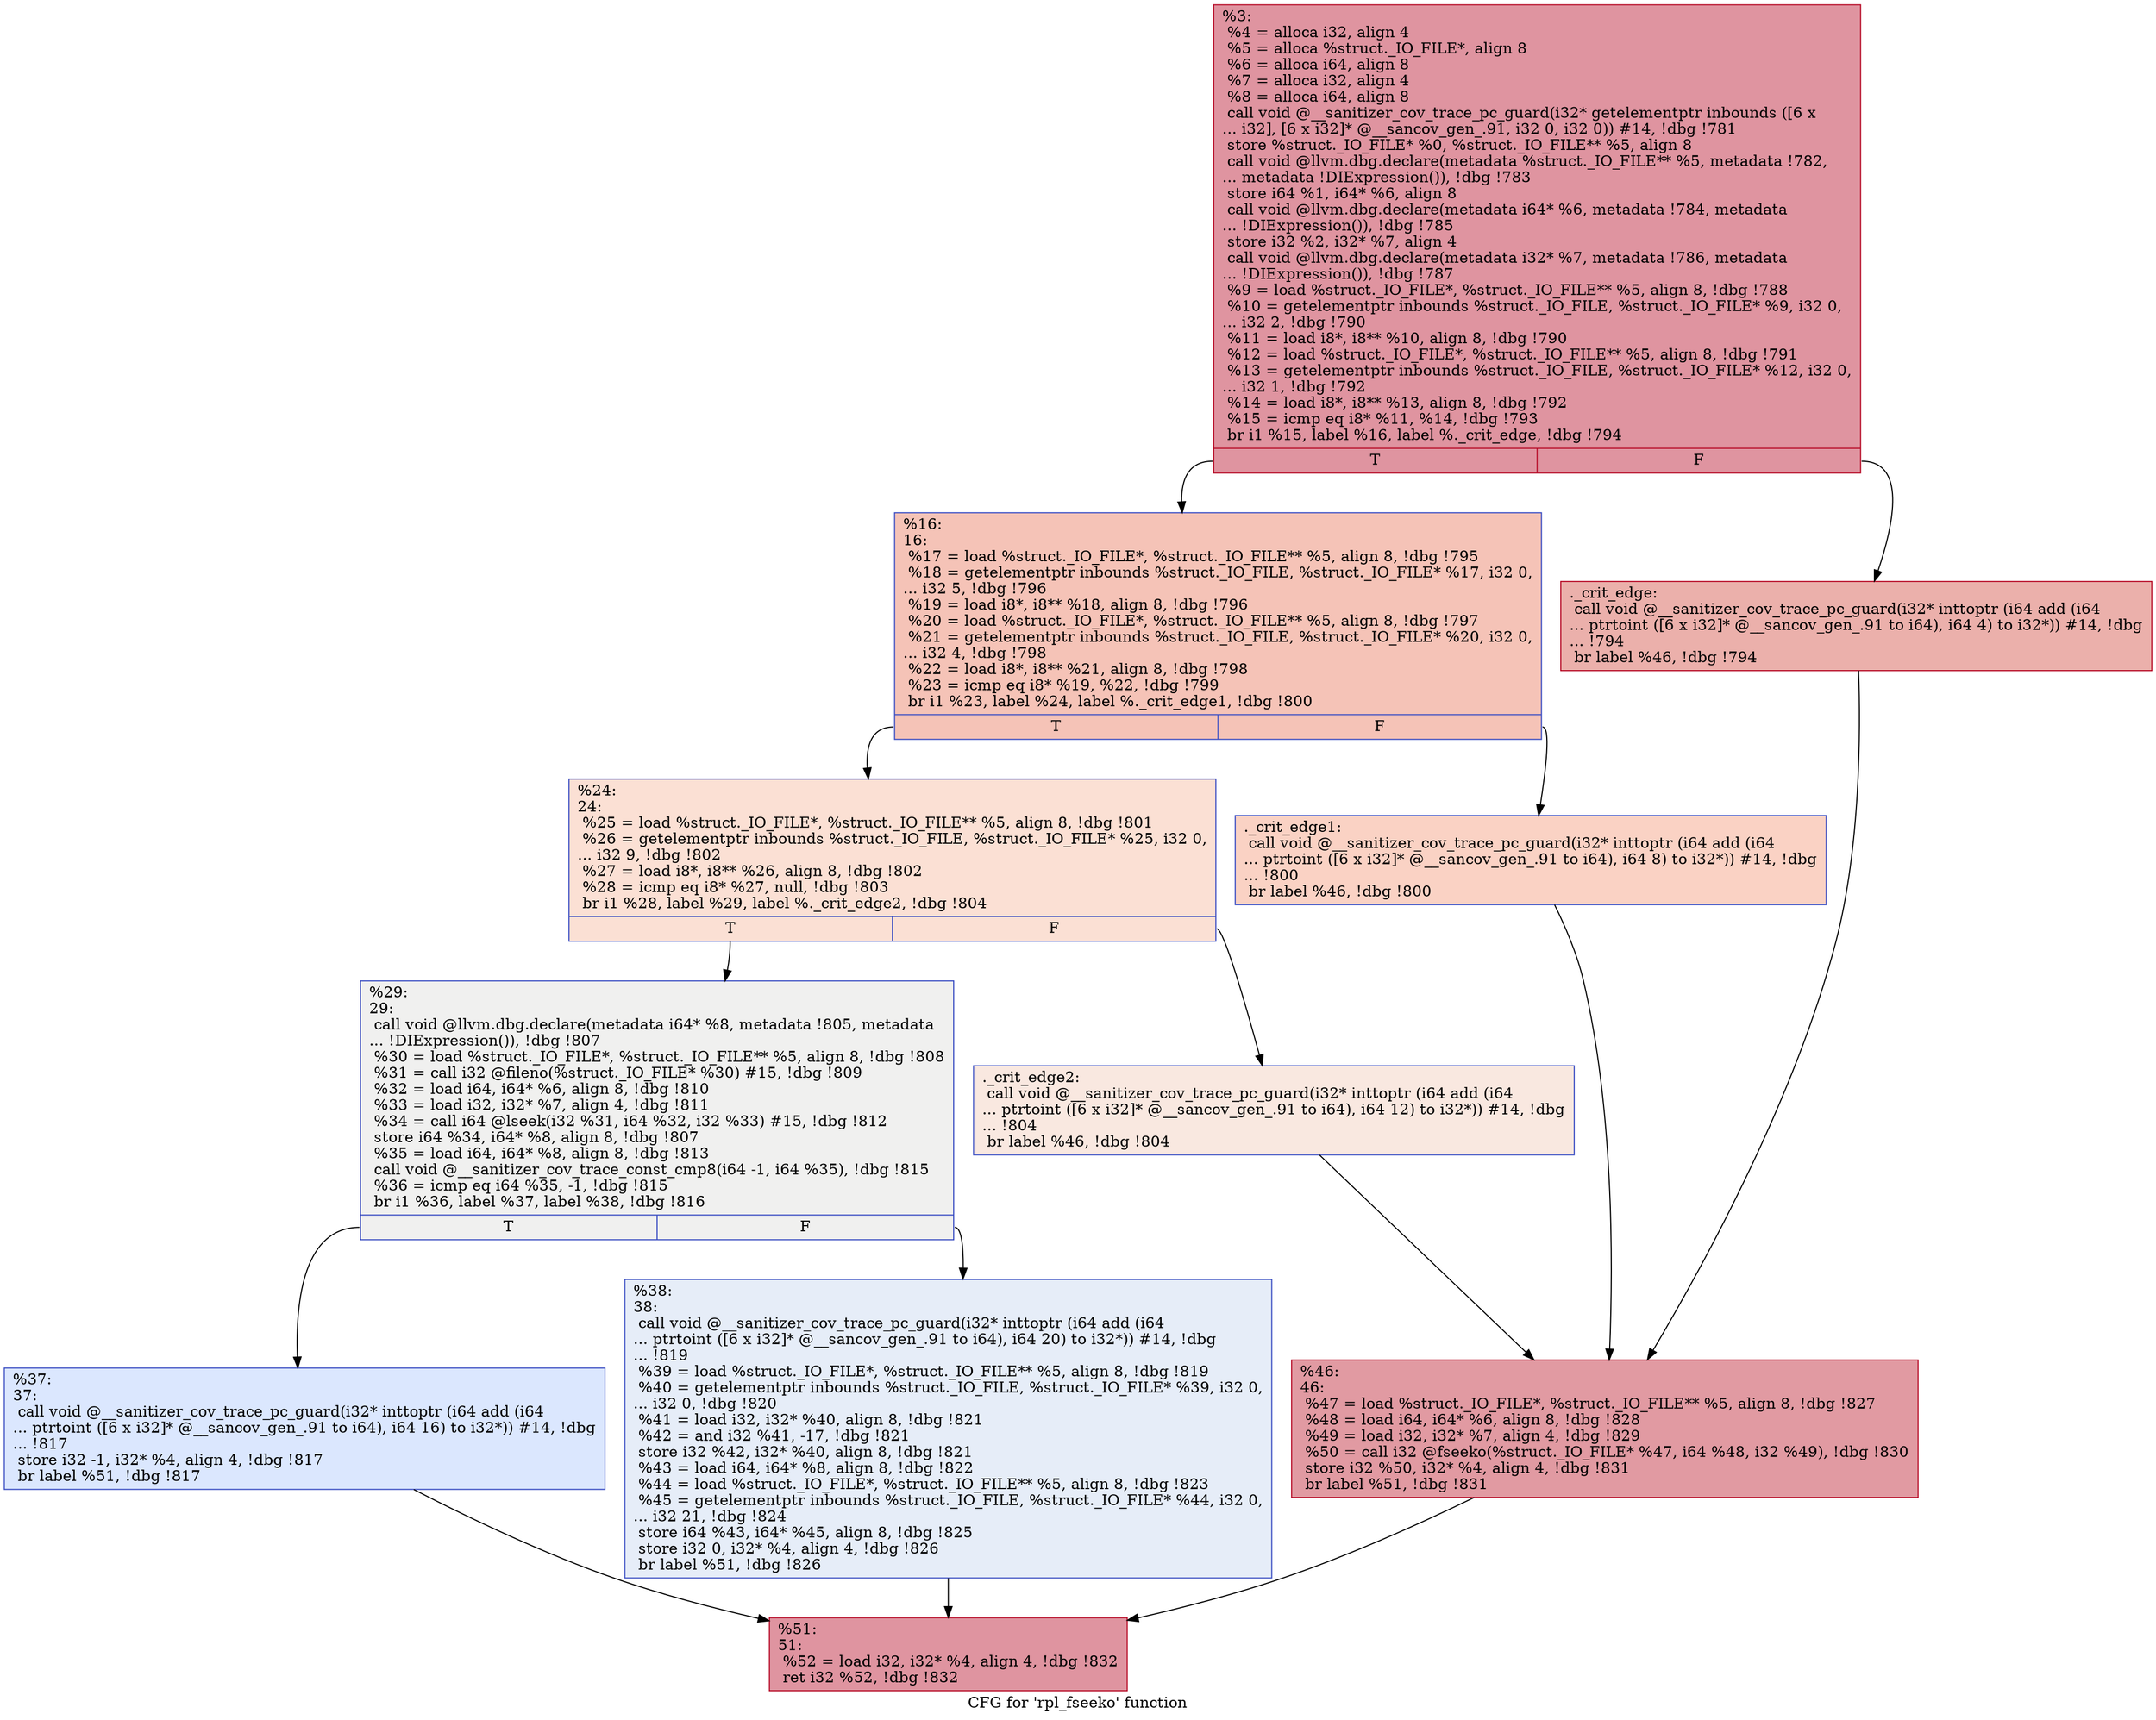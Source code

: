 digraph "CFG for 'rpl_fseeko' function" {
	label="CFG for 'rpl_fseeko' function";

	Node0x555ee50a5150 [shape=record,color="#b70d28ff", style=filled, fillcolor="#b70d2870",label="{%3:\l  %4 = alloca i32, align 4\l  %5 = alloca %struct._IO_FILE*, align 8\l  %6 = alloca i64, align 8\l  %7 = alloca i32, align 4\l  %8 = alloca i64, align 8\l  call void @__sanitizer_cov_trace_pc_guard(i32* getelementptr inbounds ([6 x\l... i32], [6 x i32]* @__sancov_gen_.91, i32 0, i32 0)) #14, !dbg !781\l  store %struct._IO_FILE* %0, %struct._IO_FILE** %5, align 8\l  call void @llvm.dbg.declare(metadata %struct._IO_FILE** %5, metadata !782,\l... metadata !DIExpression()), !dbg !783\l  store i64 %1, i64* %6, align 8\l  call void @llvm.dbg.declare(metadata i64* %6, metadata !784, metadata\l... !DIExpression()), !dbg !785\l  store i32 %2, i32* %7, align 4\l  call void @llvm.dbg.declare(metadata i32* %7, metadata !786, metadata\l... !DIExpression()), !dbg !787\l  %9 = load %struct._IO_FILE*, %struct._IO_FILE** %5, align 8, !dbg !788\l  %10 = getelementptr inbounds %struct._IO_FILE, %struct._IO_FILE* %9, i32 0,\l... i32 2, !dbg !790\l  %11 = load i8*, i8** %10, align 8, !dbg !790\l  %12 = load %struct._IO_FILE*, %struct._IO_FILE** %5, align 8, !dbg !791\l  %13 = getelementptr inbounds %struct._IO_FILE, %struct._IO_FILE* %12, i32 0,\l... i32 1, !dbg !792\l  %14 = load i8*, i8** %13, align 8, !dbg !792\l  %15 = icmp eq i8* %11, %14, !dbg !793\l  br i1 %15, label %16, label %._crit_edge, !dbg !794\l|{<s0>T|<s1>F}}"];
	Node0x555ee50a5150:s0 -> Node0x555ee50a5410;
	Node0x555ee50a5150:s1 -> Node0x555ee50a53c0;
	Node0x555ee50a53c0 [shape=record,color="#b70d28ff", style=filled, fillcolor="#d24b4070",label="{._crit_edge:                                      \l  call void @__sanitizer_cov_trace_pc_guard(i32* inttoptr (i64 add (i64\l... ptrtoint ([6 x i32]* @__sancov_gen_.91 to i64), i64 4) to i32*)) #14, !dbg\l... !794\l  br label %46, !dbg !794\l}"];
	Node0x555ee50a53c0 -> Node0x555ee50a5640;
	Node0x555ee50a5410 [shape=record,color="#3d50c3ff", style=filled, fillcolor="#e8765c70",label="{%16:\l16:                                               \l  %17 = load %struct._IO_FILE*, %struct._IO_FILE** %5, align 8, !dbg !795\l  %18 = getelementptr inbounds %struct._IO_FILE, %struct._IO_FILE* %17, i32 0,\l... i32 5, !dbg !796\l  %19 = load i8*, i8** %18, align 8, !dbg !796\l  %20 = load %struct._IO_FILE*, %struct._IO_FILE** %5, align 8, !dbg !797\l  %21 = getelementptr inbounds %struct._IO_FILE, %struct._IO_FILE* %20, i32 0,\l... i32 4, !dbg !798\l  %22 = load i8*, i8** %21, align 8, !dbg !798\l  %23 = icmp eq i8* %19, %22, !dbg !799\l  br i1 %23, label %24, label %._crit_edge1, !dbg !800\l|{<s0>T|<s1>F}}"];
	Node0x555ee50a5410:s0 -> Node0x555ee50a54b0;
	Node0x555ee50a5410:s1 -> Node0x555ee50a5460;
	Node0x555ee50a5460 [shape=record,color="#3d50c3ff", style=filled, fillcolor="#f4987a70",label="{._crit_edge1:                                     \l  call void @__sanitizer_cov_trace_pc_guard(i32* inttoptr (i64 add (i64\l... ptrtoint ([6 x i32]* @__sancov_gen_.91 to i64), i64 8) to i32*)) #14, !dbg\l... !800\l  br label %46, !dbg !800\l}"];
	Node0x555ee50a5460 -> Node0x555ee50a5640;
	Node0x555ee50a54b0 [shape=record,color="#3d50c3ff", style=filled, fillcolor="#f7b99e70",label="{%24:\l24:                                               \l  %25 = load %struct._IO_FILE*, %struct._IO_FILE** %5, align 8, !dbg !801\l  %26 = getelementptr inbounds %struct._IO_FILE, %struct._IO_FILE* %25, i32 0,\l... i32 9, !dbg !802\l  %27 = load i8*, i8** %26, align 8, !dbg !802\l  %28 = icmp eq i8* %27, null, !dbg !803\l  br i1 %28, label %29, label %._crit_edge2, !dbg !804\l|{<s0>T|<s1>F}}"];
	Node0x555ee50a54b0:s0 -> Node0x555ee50a5550;
	Node0x555ee50a54b0:s1 -> Node0x555ee50a5500;
	Node0x555ee50a5500 [shape=record,color="#3d50c3ff", style=filled, fillcolor="#f1ccb870",label="{._crit_edge2:                                     \l  call void @__sanitizer_cov_trace_pc_guard(i32* inttoptr (i64 add (i64\l... ptrtoint ([6 x i32]* @__sancov_gen_.91 to i64), i64 12) to i32*)) #14, !dbg\l... !804\l  br label %46, !dbg !804\l}"];
	Node0x555ee50a5500 -> Node0x555ee50a5640;
	Node0x555ee50a5550 [shape=record,color="#3d50c3ff", style=filled, fillcolor="#dedcdb70",label="{%29:\l29:                                               \l  call void @llvm.dbg.declare(metadata i64* %8, metadata !805, metadata\l... !DIExpression()), !dbg !807\l  %30 = load %struct._IO_FILE*, %struct._IO_FILE** %5, align 8, !dbg !808\l  %31 = call i32 @fileno(%struct._IO_FILE* %30) #15, !dbg !809\l  %32 = load i64, i64* %6, align 8, !dbg !810\l  %33 = load i32, i32* %7, align 4, !dbg !811\l  %34 = call i64 @lseek(i32 %31, i64 %32, i32 %33) #15, !dbg !812\l  store i64 %34, i64* %8, align 8, !dbg !807\l  %35 = load i64, i64* %8, align 8, !dbg !813\l  call void @__sanitizer_cov_trace_const_cmp8(i64 -1, i64 %35), !dbg !815\l  %36 = icmp eq i64 %35, -1, !dbg !815\l  br i1 %36, label %37, label %38, !dbg !816\l|{<s0>T|<s1>F}}"];
	Node0x555ee50a5550:s0 -> Node0x555ee50a55a0;
	Node0x555ee50a5550:s1 -> Node0x555ee50a55f0;
	Node0x555ee50a55a0 [shape=record,color="#3d50c3ff", style=filled, fillcolor="#aec9fc70",label="{%37:\l37:                                               \l  call void @__sanitizer_cov_trace_pc_guard(i32* inttoptr (i64 add (i64\l... ptrtoint ([6 x i32]* @__sancov_gen_.91 to i64), i64 16) to i32*)) #14, !dbg\l... !817\l  store i32 -1, i32* %4, align 4, !dbg !817\l  br label %51, !dbg !817\l}"];
	Node0x555ee50a55a0 -> Node0x555ee50a5690;
	Node0x555ee50a55f0 [shape=record,color="#3d50c3ff", style=filled, fillcolor="#c7d7f070",label="{%38:\l38:                                               \l  call void @__sanitizer_cov_trace_pc_guard(i32* inttoptr (i64 add (i64\l... ptrtoint ([6 x i32]* @__sancov_gen_.91 to i64), i64 20) to i32*)) #14, !dbg\l... !819\l  %39 = load %struct._IO_FILE*, %struct._IO_FILE** %5, align 8, !dbg !819\l  %40 = getelementptr inbounds %struct._IO_FILE, %struct._IO_FILE* %39, i32 0,\l... i32 0, !dbg !820\l  %41 = load i32, i32* %40, align 8, !dbg !821\l  %42 = and i32 %41, -17, !dbg !821\l  store i32 %42, i32* %40, align 8, !dbg !821\l  %43 = load i64, i64* %8, align 8, !dbg !822\l  %44 = load %struct._IO_FILE*, %struct._IO_FILE** %5, align 8, !dbg !823\l  %45 = getelementptr inbounds %struct._IO_FILE, %struct._IO_FILE* %44, i32 0,\l... i32 21, !dbg !824\l  store i64 %43, i64* %45, align 8, !dbg !825\l  store i32 0, i32* %4, align 4, !dbg !826\l  br label %51, !dbg !826\l}"];
	Node0x555ee50a55f0 -> Node0x555ee50a5690;
	Node0x555ee50a5640 [shape=record,color="#b70d28ff", style=filled, fillcolor="#bb1b2c70",label="{%46:\l46:                                               \l  %47 = load %struct._IO_FILE*, %struct._IO_FILE** %5, align 8, !dbg !827\l  %48 = load i64, i64* %6, align 8, !dbg !828\l  %49 = load i32, i32* %7, align 4, !dbg !829\l  %50 = call i32 @fseeko(%struct._IO_FILE* %47, i64 %48, i32 %49), !dbg !830\l  store i32 %50, i32* %4, align 4, !dbg !831\l  br label %51, !dbg !831\l}"];
	Node0x555ee50a5640 -> Node0x555ee50a5690;
	Node0x555ee50a5690 [shape=record,color="#b70d28ff", style=filled, fillcolor="#b70d2870",label="{%51:\l51:                                               \l  %52 = load i32, i32* %4, align 4, !dbg !832\l  ret i32 %52, !dbg !832\l}"];
}
